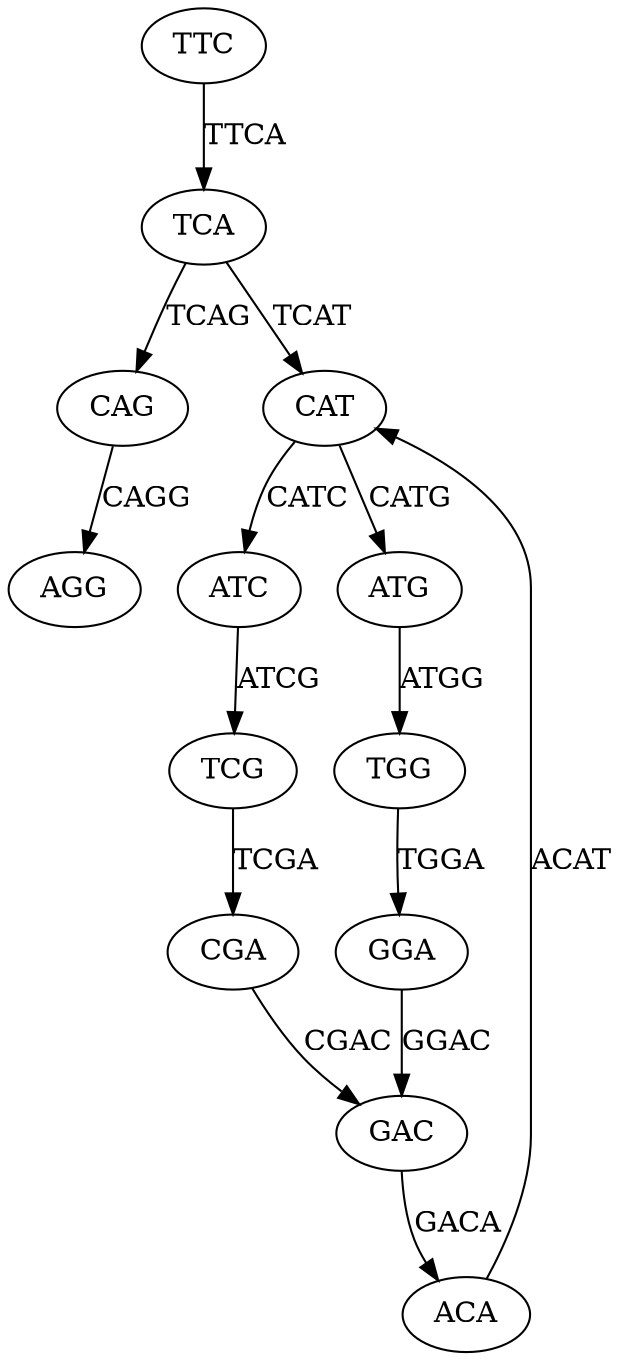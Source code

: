 digraph {
	CAG [label=CAG]
	GGA [label=GGA]
	CGA [label=CGA]
	CAT [label=CAT]
	ACA [label=ACA]
	TCA [label=TCA]
	TGG [label=TGG]
	TCG [label=TCG]
	AGG [label=AGG]
	GAC [label=GAC]
	TTC [label=TTC]
	ATC [label=ATC]
	ATG [label=ATG]
	TCA -> CAT [label=TCAT]
	GAC -> ACA [label=GACA]
	TTC -> TCA [label=TTCA]
	ATG -> TGG [label=ATGG]
	ATC -> TCG [label=ATCG]
	CAG -> AGG [label=CAGG]
	GGA -> GAC [label=GGAC]
	TGG -> GGA [label=TGGA]
	ACA -> CAT [label=ACAT]
	CAT -> ATC [label=CATC]
	CAT -> ATG [label=CATG]
	CGA -> GAC [label=CGAC]
	TCA -> CAG [label=TCAG]
	TCG -> CGA [label=TCGA]
}